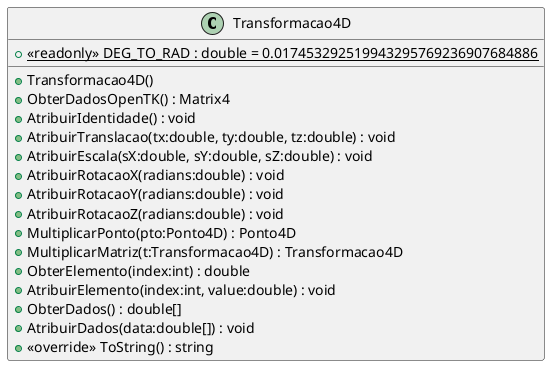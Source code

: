 @startuml Transformacao4D
class Transformacao4D {
    {static} + <<readonly>> DEG_TO_RAD : double = 0.017453292519943295769236907684886
    + Transformacao4D()
    + ObterDadosOpenTK() : Matrix4
    + AtribuirIdentidade() : void
    + AtribuirTranslacao(tx:double, ty:double, tz:double) : void
    + AtribuirEscala(sX:double, sY:double, sZ:double) : void
    + AtribuirRotacaoX(radians:double) : void
    + AtribuirRotacaoY(radians:double) : void
    + AtribuirRotacaoZ(radians:double) : void
    + MultiplicarPonto(pto:Ponto4D) : Ponto4D
    + MultiplicarMatriz(t:Transformacao4D) : Transformacao4D
    + ObterElemento(index:int) : double
    + AtribuirElemento(index:int, value:double) : void
    + ObterDados() : double[]
    + AtribuirDados(data:double[]) : void
    + <<override>> ToString() : string
}
@enduml
